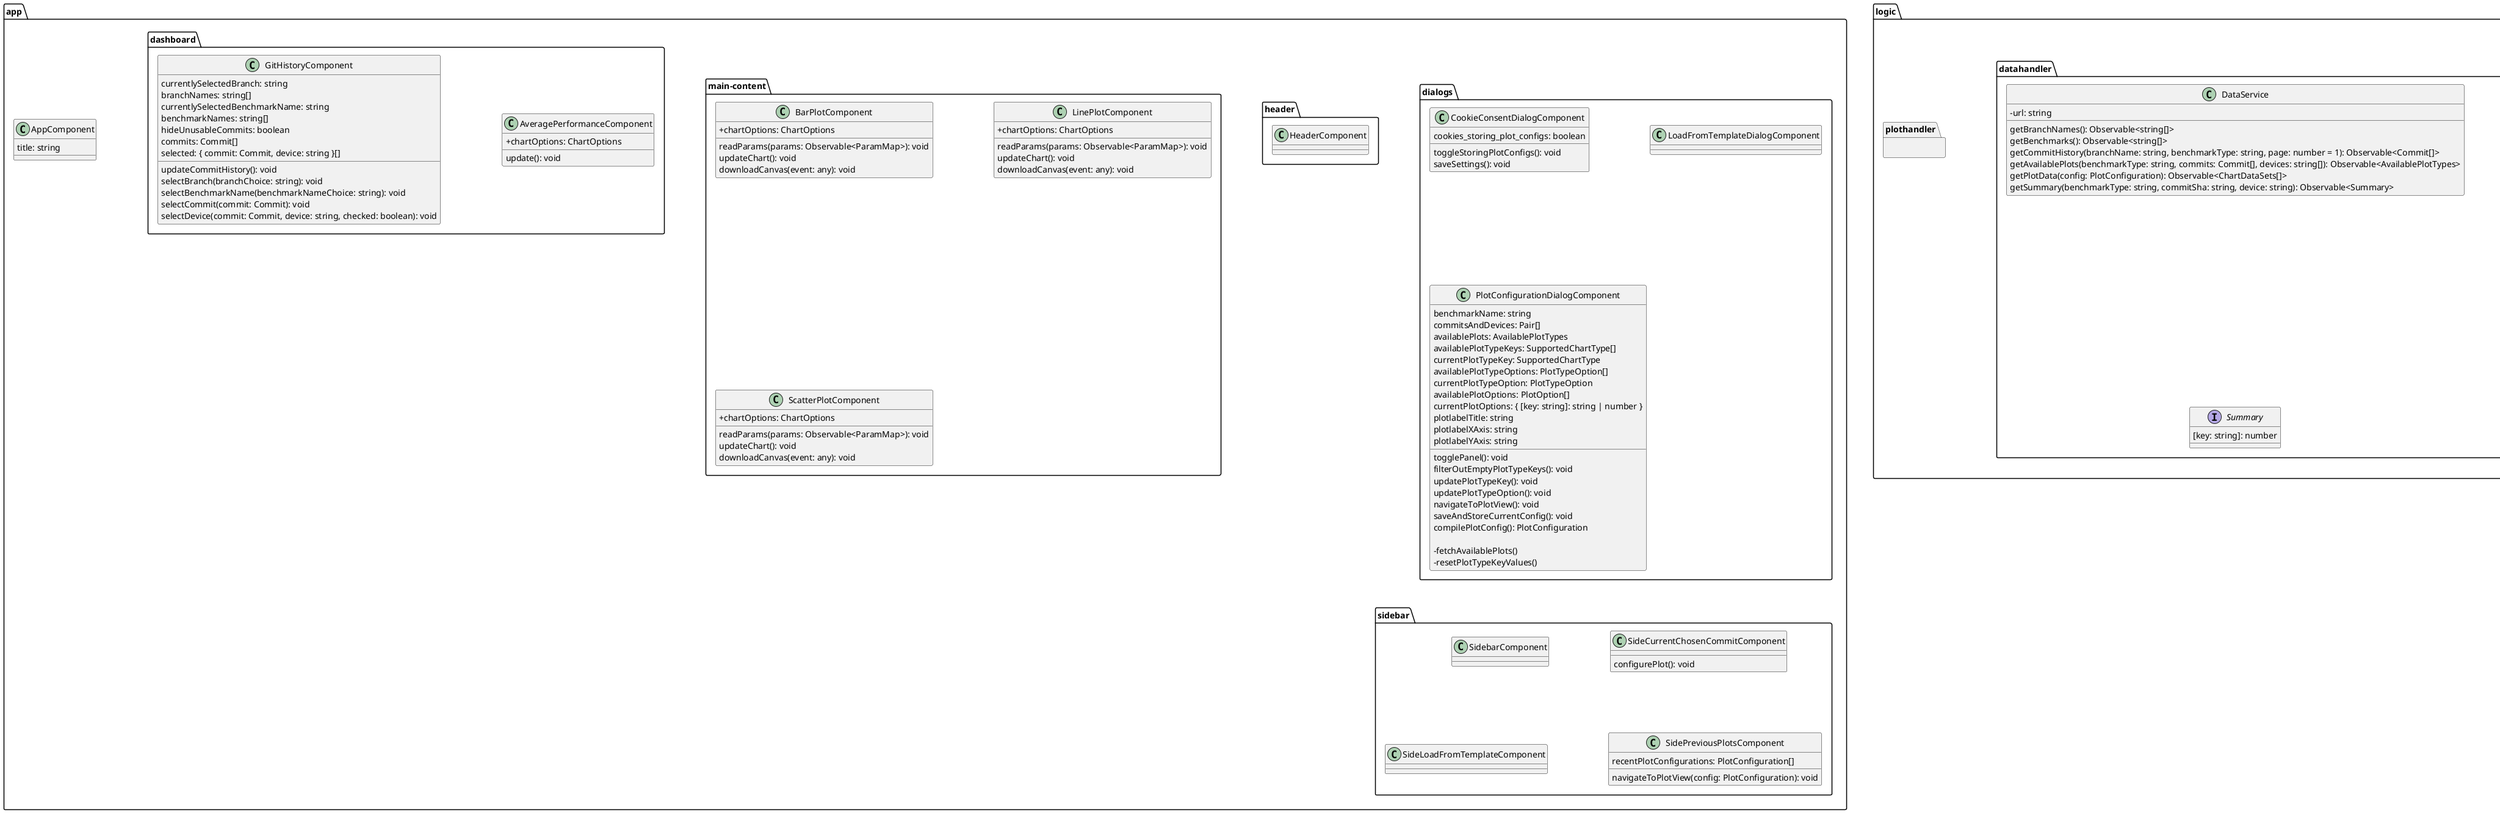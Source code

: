 @startuml frontend

skinparam nodesep 100
skinparam ranksep 100
skinparam linetype ortho
skinparam classAttributeIconSize 0


package app {

  class AppComponent {
    title: string
  }

  package dialogs {

    class CookieConsentDialogComponent {
      cookies_storing_plot_configs: boolean

      toggleStoringPlotConfigs(): void
      saveSettings(): void

    }

    class LoadFromTemplateDialogComponent {
      'TODO(implement)
    }

    class PlotConfigurationDialogComponent {
      benchmarkName: string
      commitsAndDevices: Pair[]
      availablePlots: AvailablePlotTypes
      availablePlotTypeKeys: SupportedChartType[]
      currentPlotTypeKey: SupportedChartType
      availablePlotTypeOptions: PlotTypeOption[]
      currentPlotTypeOption: PlotTypeOption
      availablePlotOptions: PlotOption[]
      currentPlotOptions: { [key: string]: string | number }
      plotlabelTitle: string
      plotlabelXAxis: string
      plotlabelYAxis: string

      togglePanel(): void
      filterOutEmptyPlotTypeKeys(): void
      updatePlotTypeKey(): void
      updatePlotTypeOption(): void
      navigateToPlotView(): void
      saveAndStoreCurrentConfig(): void
      compilePlotConfig(): PlotConfiguration

      -fetchAvailablePlots()
      -resetPlotTypeKeyValues()

    }

  }


  package header {

    class HeaderComponent {}

  }

  package main-content {

    class BarPlotComponent {
      +chartOptions: ChartOptions

      readParams(params: Observable<ParamMap>): void
      updateChart(): void
      downloadCanvas(event: any): void
    }

    class LinePlotComponent {
      +chartOptions: ChartOptions

      readParams(params: Observable<ParamMap>): void
      updateChart(): void
      downloadCanvas(event: any): void
    }

    class ScatterPlotComponent {

      +chartOptions: ChartOptions

      readParams(params: Observable<ParamMap>): void
      updateChart(): void
      downloadCanvas(event: any): void
    }
  }

  package dashboard {

    class AveragePerformanceComponent {
      +chartOptions: ChartOptions

      update(): void
    }

    class GitHistoryComponent {
      currentlySelectedBranch: string
      branchNames: string[]
      currentlySelectedBenchmarkName: string
      benchmarkNames: string[]
      hideUnusableCommits: boolean
      commits: Commit[]
      selected: { commit: Commit, device: string }[]

      updateCommitHistory(): void
      selectBranch(branchChoice: string): void
      selectBenchmarkName(benchmarkNameChoice: string): void
      selectCommit(commit: Commit): void
      selectDevice(commit: Commit, device: string, checked: boolean): void

    }


  }

  package sidebar {

    class SidebarComponent {}

    class SideCurrentChosenCommitComponent {
      configurePlot(): void

    }

    class SideLoadFromTemplateComponent {
      'TODO(implement)
    }

    class SidePreviousPlotsComponent {
      recentPlotConfigurations: PlotConfiguration[]

      navigateToPlotView(config: PlotConfiguration): void

    }

  }

}

package lib {

  package directives {

    class SummaryCardComponent {
      'TODO what about the @Input annotation
      commitSha: string
      device: string
      benchmarkType: string
    }

  }

  package notificationhandler {

    class SnackBarService {
      notify(message: string): void
    }

  }

  package pipes {

    class AbbreviatePipe {
      transform(value: string, length: number): string
    }

    class DefaultValuePipe {
      transform(value: string, defaultValue: string): string
    }

  }

  package plot-component-util {

    class PlotUtils {

      {static} +parsePlotConfig(paramMap: ParamMap): PlotConfiguration | undefined

    }

  }

}


package logic {

  package commit-selection-handler {

    class CommitSelectionService {
      private selectedCommits: SelectedCommits

      updateBenchmarkName(benchmarkName: string): void
      addCommit(benchmarkName: string, commit: Commit, device: string): void
      removeCommit(commit: Commit, device: string): void
      getSelectedCommits(): SelectedCommits
    }

    interface SelectedCommits {
      benchmarkName: string
      commitsAndDevices: Pair[]
    }

    interface Pair {
      commit: Commit
      device: string
    }

  }

  package cookiehandler {

    class CookieService {
      +recentPlotsUpdate: EventEmitter<void>

      -NAME_SETTINGS: string
      -NAME_RECENT_BRANCH: string
      -NAME_RECENT_PLOT_CONFIGS: string

      spawnConsentDialog(): void
      hasDecidedConsent(): boolean
      saveSettings(settings: CookieSettings): void
      getMostRecentBranch(): string | null
      saveMostRecentBranch(branchName: string): void
      addRecentPlotConfiguration(plotConfig: PlotConfiguration): void
      public getRecentPlotConfigurations(): PlotConfiguration[]

    }

    interface CookieSettings {
      storingPlotConfigs: boolean
    }

  }

  package datahandler {

    class DataService{
      -url: string

      getBranchNames(): Observable<string[]>
      getBenchmarks(): Observable<string[]>
      getCommitHistory(branchName: string, benchmarkType: string, page: number = 1): Observable<Commit[]>
      getAvailablePlots(benchmarkType: string, commits: Commit[], devices: string[]): Observable<AvailablePlotTypes>
      getPlotData(config: PlotConfiguration): Observable<ChartDataSets[]>
      getSummary(benchmarkType: string, commitSha: string, device: string): Observable<Summary>
    }

    interface Commit {
      date(): Date
      message(): string
      author(): string
      sha(): string
      branch(): string
      availableDevices(): { name: string }[]
    }

    interface Summary {
      [key: string]: number
    }


  }

  package plothandler {
    'TODO Will this be a thing?

  }

}

@enduml
